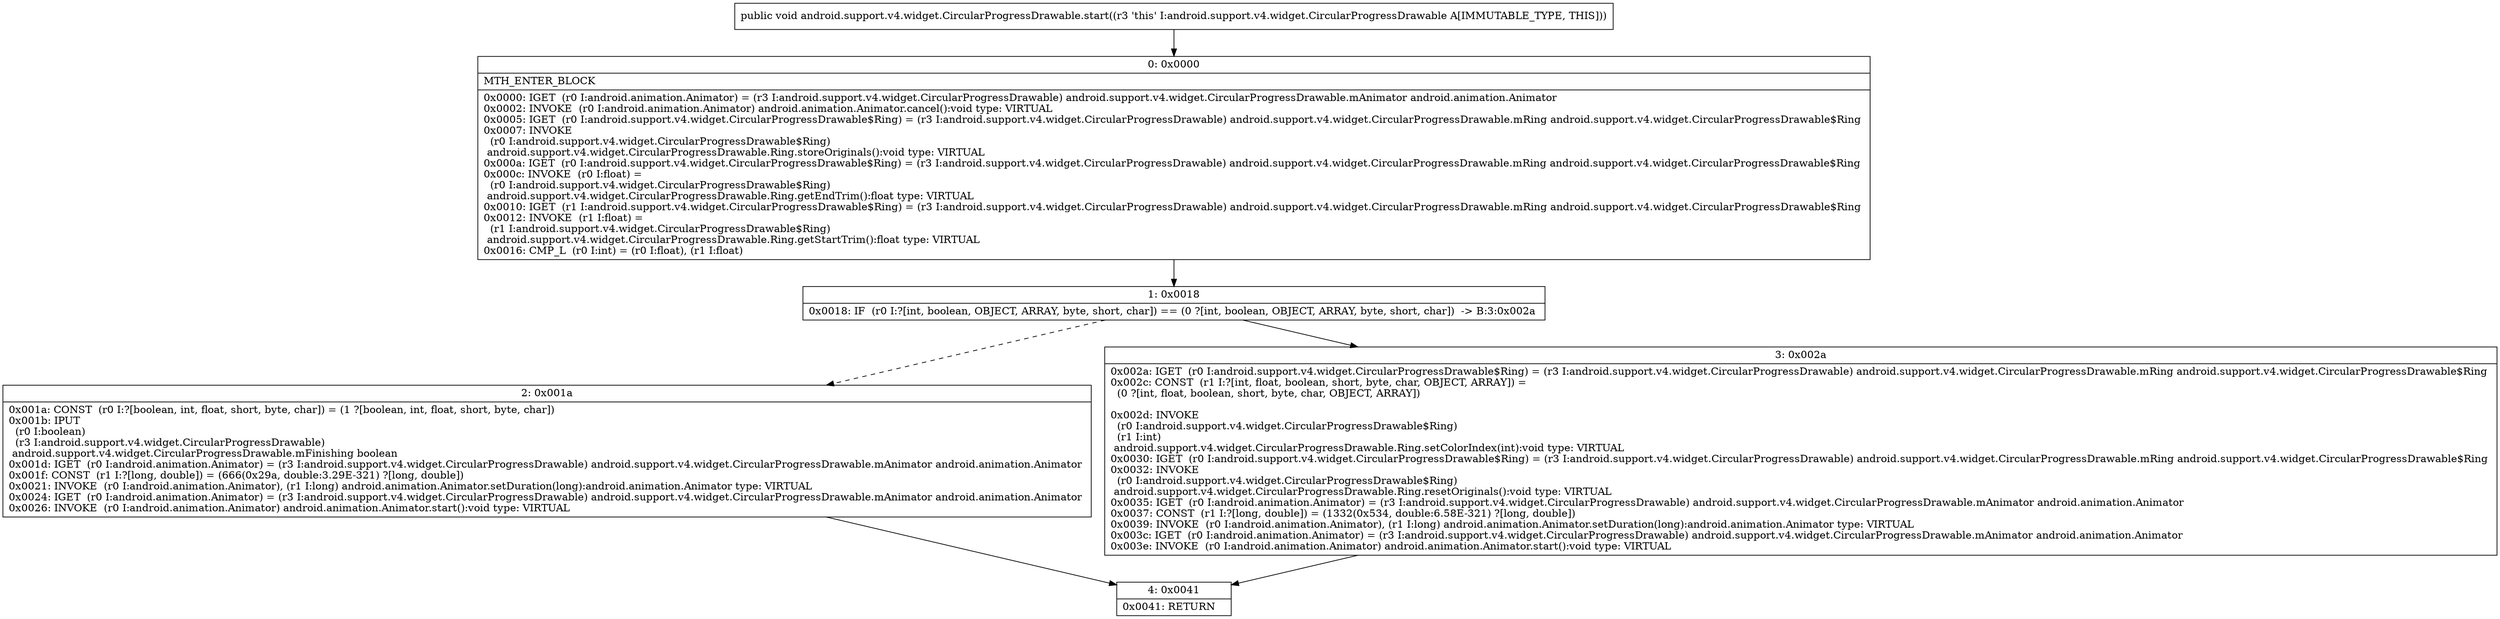 digraph "CFG forandroid.support.v4.widget.CircularProgressDrawable.start()V" {
Node_0 [shape=record,label="{0\:\ 0x0000|MTH_ENTER_BLOCK\l|0x0000: IGET  (r0 I:android.animation.Animator) = (r3 I:android.support.v4.widget.CircularProgressDrawable) android.support.v4.widget.CircularProgressDrawable.mAnimator android.animation.Animator \l0x0002: INVOKE  (r0 I:android.animation.Animator) android.animation.Animator.cancel():void type: VIRTUAL \l0x0005: IGET  (r0 I:android.support.v4.widget.CircularProgressDrawable$Ring) = (r3 I:android.support.v4.widget.CircularProgressDrawable) android.support.v4.widget.CircularProgressDrawable.mRing android.support.v4.widget.CircularProgressDrawable$Ring \l0x0007: INVOKE  \l  (r0 I:android.support.v4.widget.CircularProgressDrawable$Ring)\l android.support.v4.widget.CircularProgressDrawable.Ring.storeOriginals():void type: VIRTUAL \l0x000a: IGET  (r0 I:android.support.v4.widget.CircularProgressDrawable$Ring) = (r3 I:android.support.v4.widget.CircularProgressDrawable) android.support.v4.widget.CircularProgressDrawable.mRing android.support.v4.widget.CircularProgressDrawable$Ring \l0x000c: INVOKE  (r0 I:float) = \l  (r0 I:android.support.v4.widget.CircularProgressDrawable$Ring)\l android.support.v4.widget.CircularProgressDrawable.Ring.getEndTrim():float type: VIRTUAL \l0x0010: IGET  (r1 I:android.support.v4.widget.CircularProgressDrawable$Ring) = (r3 I:android.support.v4.widget.CircularProgressDrawable) android.support.v4.widget.CircularProgressDrawable.mRing android.support.v4.widget.CircularProgressDrawable$Ring \l0x0012: INVOKE  (r1 I:float) = \l  (r1 I:android.support.v4.widget.CircularProgressDrawable$Ring)\l android.support.v4.widget.CircularProgressDrawable.Ring.getStartTrim():float type: VIRTUAL \l0x0016: CMP_L  (r0 I:int) = (r0 I:float), (r1 I:float) \l}"];
Node_1 [shape=record,label="{1\:\ 0x0018|0x0018: IF  (r0 I:?[int, boolean, OBJECT, ARRAY, byte, short, char]) == (0 ?[int, boolean, OBJECT, ARRAY, byte, short, char])  \-\> B:3:0x002a \l}"];
Node_2 [shape=record,label="{2\:\ 0x001a|0x001a: CONST  (r0 I:?[boolean, int, float, short, byte, char]) = (1 ?[boolean, int, float, short, byte, char]) \l0x001b: IPUT  \l  (r0 I:boolean)\l  (r3 I:android.support.v4.widget.CircularProgressDrawable)\l android.support.v4.widget.CircularProgressDrawable.mFinishing boolean \l0x001d: IGET  (r0 I:android.animation.Animator) = (r3 I:android.support.v4.widget.CircularProgressDrawable) android.support.v4.widget.CircularProgressDrawable.mAnimator android.animation.Animator \l0x001f: CONST  (r1 I:?[long, double]) = (666(0x29a, double:3.29E\-321) ?[long, double]) \l0x0021: INVOKE  (r0 I:android.animation.Animator), (r1 I:long) android.animation.Animator.setDuration(long):android.animation.Animator type: VIRTUAL \l0x0024: IGET  (r0 I:android.animation.Animator) = (r3 I:android.support.v4.widget.CircularProgressDrawable) android.support.v4.widget.CircularProgressDrawable.mAnimator android.animation.Animator \l0x0026: INVOKE  (r0 I:android.animation.Animator) android.animation.Animator.start():void type: VIRTUAL \l}"];
Node_3 [shape=record,label="{3\:\ 0x002a|0x002a: IGET  (r0 I:android.support.v4.widget.CircularProgressDrawable$Ring) = (r3 I:android.support.v4.widget.CircularProgressDrawable) android.support.v4.widget.CircularProgressDrawable.mRing android.support.v4.widget.CircularProgressDrawable$Ring \l0x002c: CONST  (r1 I:?[int, float, boolean, short, byte, char, OBJECT, ARRAY]) = \l  (0 ?[int, float, boolean, short, byte, char, OBJECT, ARRAY])\l \l0x002d: INVOKE  \l  (r0 I:android.support.v4.widget.CircularProgressDrawable$Ring)\l  (r1 I:int)\l android.support.v4.widget.CircularProgressDrawable.Ring.setColorIndex(int):void type: VIRTUAL \l0x0030: IGET  (r0 I:android.support.v4.widget.CircularProgressDrawable$Ring) = (r3 I:android.support.v4.widget.CircularProgressDrawable) android.support.v4.widget.CircularProgressDrawable.mRing android.support.v4.widget.CircularProgressDrawable$Ring \l0x0032: INVOKE  \l  (r0 I:android.support.v4.widget.CircularProgressDrawable$Ring)\l android.support.v4.widget.CircularProgressDrawable.Ring.resetOriginals():void type: VIRTUAL \l0x0035: IGET  (r0 I:android.animation.Animator) = (r3 I:android.support.v4.widget.CircularProgressDrawable) android.support.v4.widget.CircularProgressDrawable.mAnimator android.animation.Animator \l0x0037: CONST  (r1 I:?[long, double]) = (1332(0x534, double:6.58E\-321) ?[long, double]) \l0x0039: INVOKE  (r0 I:android.animation.Animator), (r1 I:long) android.animation.Animator.setDuration(long):android.animation.Animator type: VIRTUAL \l0x003c: IGET  (r0 I:android.animation.Animator) = (r3 I:android.support.v4.widget.CircularProgressDrawable) android.support.v4.widget.CircularProgressDrawable.mAnimator android.animation.Animator \l0x003e: INVOKE  (r0 I:android.animation.Animator) android.animation.Animator.start():void type: VIRTUAL \l}"];
Node_4 [shape=record,label="{4\:\ 0x0041|0x0041: RETURN   \l}"];
MethodNode[shape=record,label="{public void android.support.v4.widget.CircularProgressDrawable.start((r3 'this' I:android.support.v4.widget.CircularProgressDrawable A[IMMUTABLE_TYPE, THIS])) }"];
MethodNode -> Node_0;
Node_0 -> Node_1;
Node_1 -> Node_2[style=dashed];
Node_1 -> Node_3;
Node_2 -> Node_4;
Node_3 -> Node_4;
}

